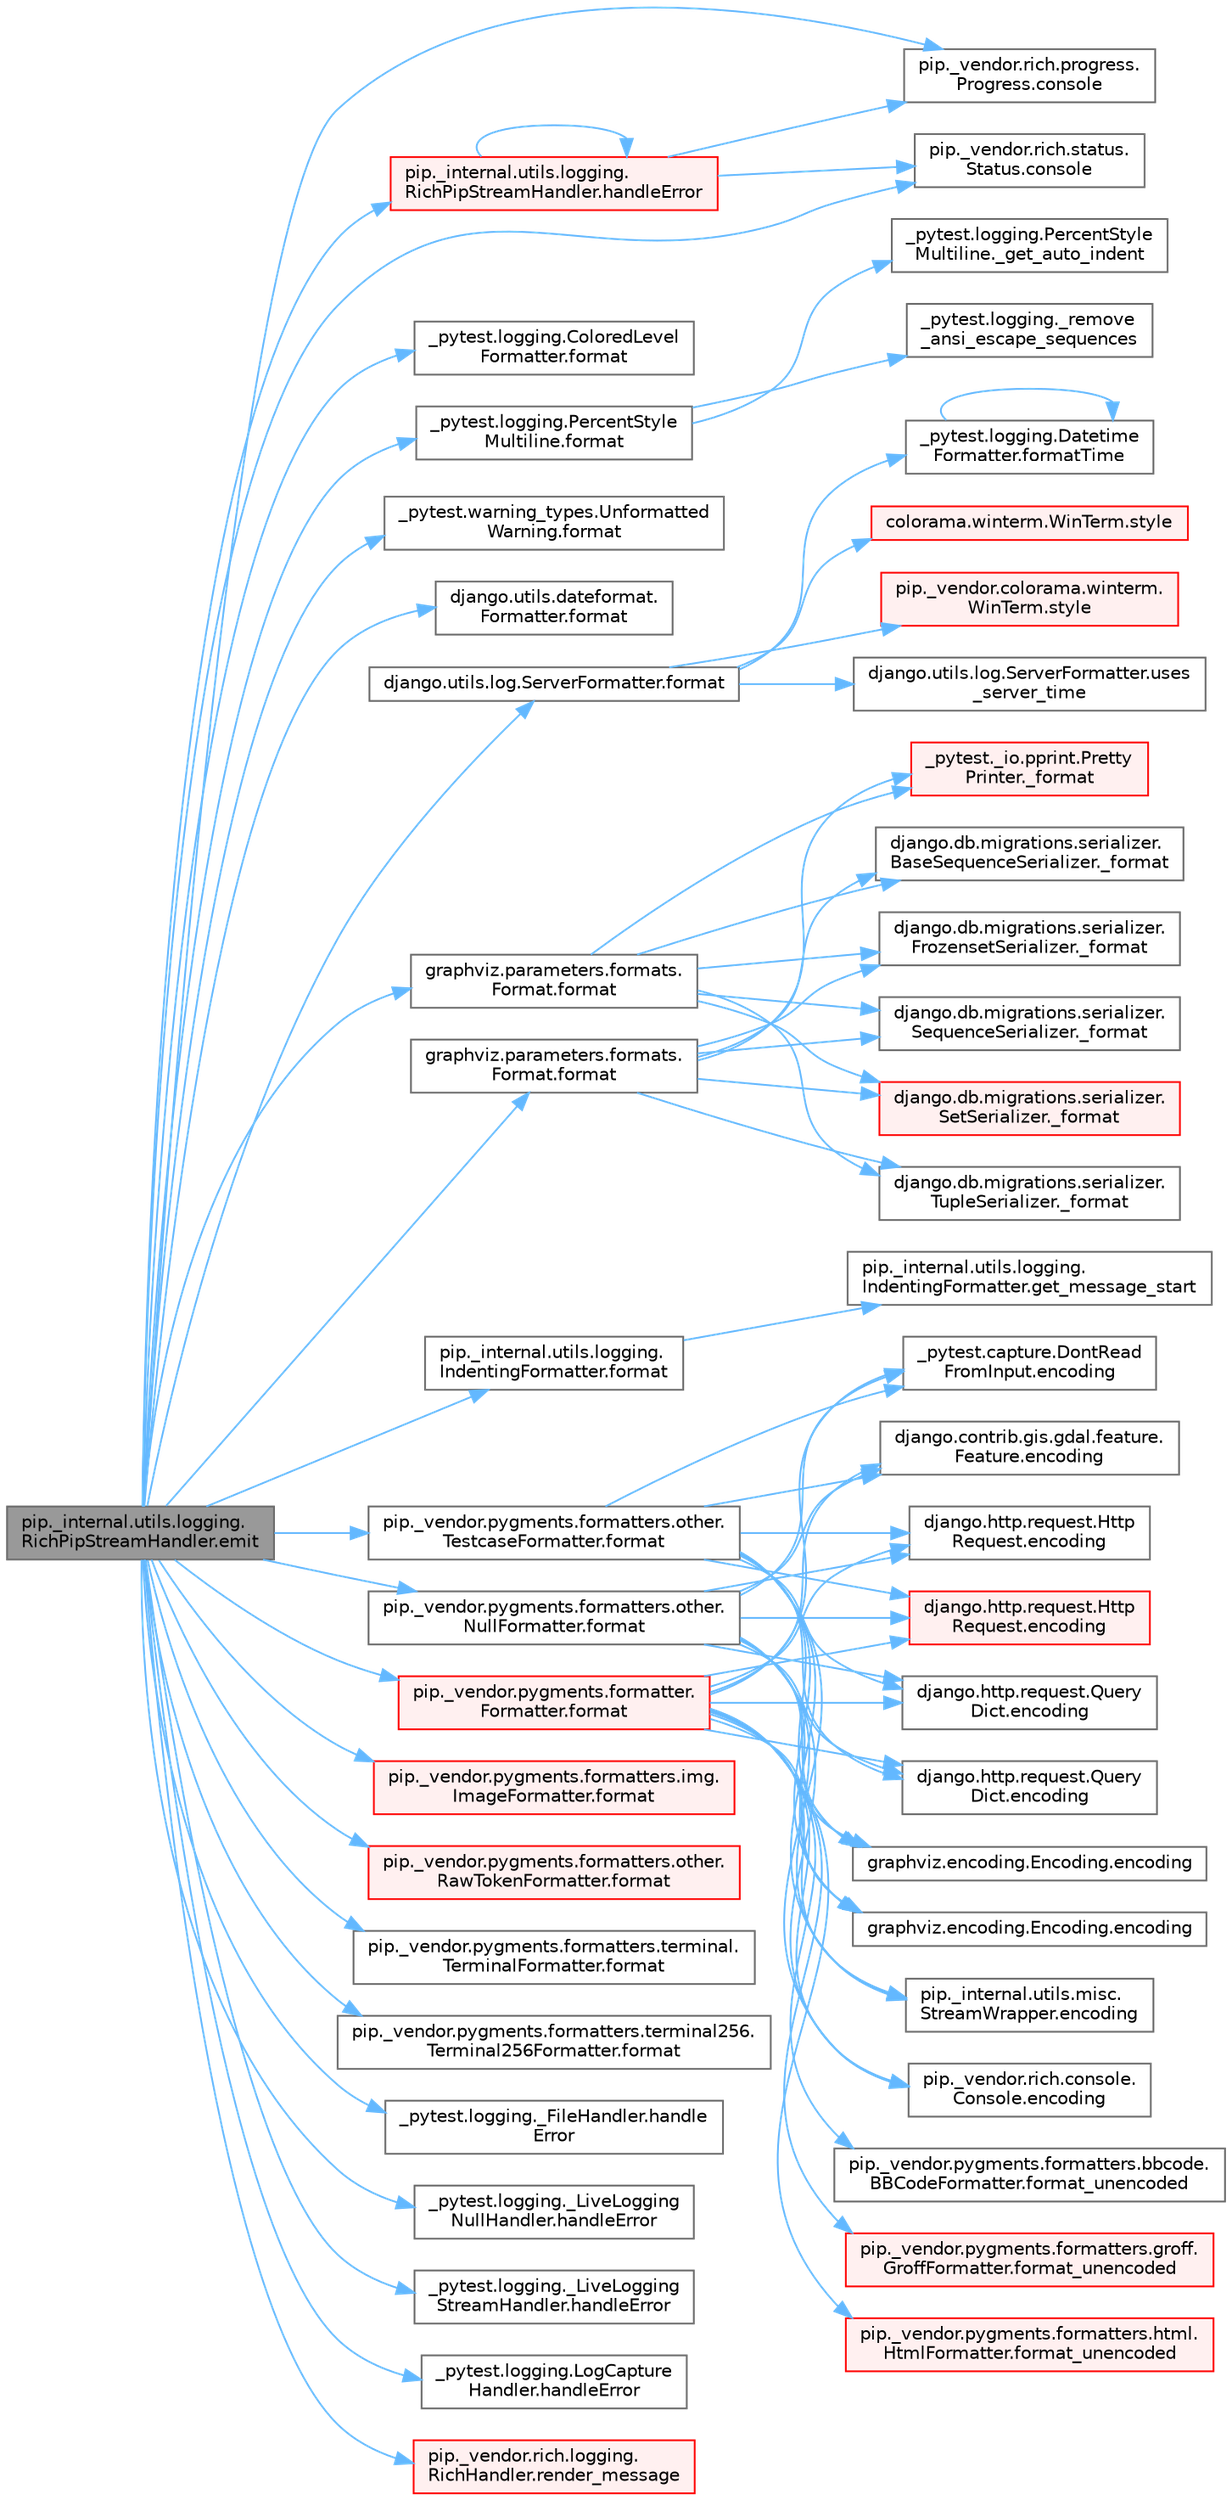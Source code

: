 digraph "pip._internal.utils.logging.RichPipStreamHandler.emit"
{
 // LATEX_PDF_SIZE
  bgcolor="transparent";
  edge [fontname=Helvetica,fontsize=10,labelfontname=Helvetica,labelfontsize=10];
  node [fontname=Helvetica,fontsize=10,shape=box,height=0.2,width=0.4];
  rankdir="LR";
  Node1 [id="Node000001",label="pip._internal.utils.logging.\lRichPipStreamHandler.emit",height=0.2,width=0.4,color="gray40", fillcolor="grey60", style="filled", fontcolor="black",tooltip=" "];
  Node1 -> Node2 [id="edge1_Node000001_Node000002",color="steelblue1",style="solid",tooltip=" "];
  Node2 [id="Node000002",label="pip._vendor.rich.progress.\lProgress.console",height=0.2,width=0.4,color="grey40", fillcolor="white", style="filled",URL="$classpip_1_1__vendor_1_1rich_1_1progress_1_1_progress.html#a305fb20d20396c0dd67ac80a28aa9a1d",tooltip=" "];
  Node1 -> Node3 [id="edge2_Node000001_Node000003",color="steelblue1",style="solid",tooltip=" "];
  Node3 [id="Node000003",label="pip._vendor.rich.status.\lStatus.console",height=0.2,width=0.4,color="grey40", fillcolor="white", style="filled",URL="$classpip_1_1__vendor_1_1rich_1_1status_1_1_status.html#ace3cadb1aad4de049f8c26fa9211e4f7",tooltip=" "];
  Node1 -> Node4 [id="edge3_Node000001_Node000004",color="steelblue1",style="solid",tooltip=" "];
  Node4 [id="Node000004",label="_pytest.logging.ColoredLevel\lFormatter.format",height=0.2,width=0.4,color="grey40", fillcolor="white", style="filled",URL="$class__pytest_1_1logging_1_1_colored_level_formatter.html#a3154efa53ed22195e45e0ff6baa854ee",tooltip=" "];
  Node1 -> Node5 [id="edge4_Node000001_Node000005",color="steelblue1",style="solid",tooltip=" "];
  Node5 [id="Node000005",label="_pytest.logging.PercentStyle\lMultiline.format",height=0.2,width=0.4,color="grey40", fillcolor="white", style="filled",URL="$class__pytest_1_1logging_1_1_percent_style_multiline.html#abb14f6a8681d6c6d1d77ac62d0dec148",tooltip=" "];
  Node5 -> Node6 [id="edge5_Node000005_Node000006",color="steelblue1",style="solid",tooltip=" "];
  Node6 [id="Node000006",label="_pytest.logging.PercentStyle\lMultiline._get_auto_indent",height=0.2,width=0.4,color="grey40", fillcolor="white", style="filled",URL="$class__pytest_1_1logging_1_1_percent_style_multiline.html#a437c59852a584fdbc86afd4881ba652c",tooltip=" "];
  Node5 -> Node7 [id="edge6_Node000005_Node000007",color="steelblue1",style="solid",tooltip=" "];
  Node7 [id="Node000007",label="_pytest.logging._remove\l_ansi_escape_sequences",height=0.2,width=0.4,color="grey40", fillcolor="white", style="filled",URL="$namespace__pytest_1_1logging.html#a1d62e543c7b5c0623fc03bac50195964",tooltip=" "];
  Node1 -> Node8 [id="edge7_Node000001_Node000008",color="steelblue1",style="solid",tooltip=" "];
  Node8 [id="Node000008",label="_pytest.warning_types.Unformatted\lWarning.format",height=0.2,width=0.4,color="grey40", fillcolor="white", style="filled",URL="$class__pytest_1_1warning__types_1_1_unformatted_warning.html#a458dc97de342e3ba4dbc8059a6f230a4",tooltip=" "];
  Node1 -> Node9 [id="edge8_Node000001_Node000009",color="steelblue1",style="solid",tooltip=" "];
  Node9 [id="Node000009",label="django.utils.dateformat.\lFormatter.format",height=0.2,width=0.4,color="grey40", fillcolor="white", style="filled",URL="$classdjango_1_1utils_1_1dateformat_1_1_formatter.html#a3dce29baf6a69f68ce83ce1122904e5a",tooltip=" "];
  Node1 -> Node10 [id="edge9_Node000001_Node000010",color="steelblue1",style="solid",tooltip=" "];
  Node10 [id="Node000010",label="django.utils.log.ServerFormatter.format",height=0.2,width=0.4,color="grey40", fillcolor="white", style="filled",URL="$classdjango_1_1utils_1_1log_1_1_server_formatter.html#a0d8ef7ec5e5f76b1da8d16759ccdc5a3",tooltip=" "];
  Node10 -> Node11 [id="edge10_Node000010_Node000011",color="steelblue1",style="solid",tooltip=" "];
  Node11 [id="Node000011",label="_pytest.logging.Datetime\lFormatter.formatTime",height=0.2,width=0.4,color="grey40", fillcolor="white", style="filled",URL="$class__pytest_1_1logging_1_1_datetime_formatter.html#ad1340677e5c8e80b6e826d0e0c2097c5",tooltip=" "];
  Node11 -> Node11 [id="edge11_Node000011_Node000011",color="steelblue1",style="solid",tooltip=" "];
  Node10 -> Node12 [id="edge12_Node000010_Node000012",color="steelblue1",style="solid",tooltip=" "];
  Node12 [id="Node000012",label="colorama.winterm.WinTerm.style",height=0.2,width=0.4,color="red", fillcolor="#FFF0F0", style="filled",URL="$classcolorama_1_1winterm_1_1_win_term.html#a506343ed97737721f4046d5e741a8b2c",tooltip=" "];
  Node10 -> Node17 [id="edge13_Node000010_Node000017",color="steelblue1",style="solid",tooltip=" "];
  Node17 [id="Node000017",label="pip._vendor.colorama.winterm.\lWinTerm.style",height=0.2,width=0.4,color="red", fillcolor="#FFF0F0", style="filled",URL="$classpip_1_1__vendor_1_1colorama_1_1winterm_1_1_win_term.html#a942dc25f8c2ec982d2ff799ec02ec593",tooltip=" "];
  Node10 -> Node18 [id="edge14_Node000010_Node000018",color="steelblue1",style="solid",tooltip=" "];
  Node18 [id="Node000018",label="django.utils.log.ServerFormatter.uses\l_server_time",height=0.2,width=0.4,color="grey40", fillcolor="white", style="filled",URL="$classdjango_1_1utils_1_1log_1_1_server_formatter.html#a6e2d294b3922a43ffa055307e71defe4",tooltip=" "];
  Node1 -> Node19 [id="edge15_Node000001_Node000019",color="steelblue1",style="solid",tooltip=" "];
  Node19 [id="Node000019",label="graphviz.parameters.formats.\lFormat.format",height=0.2,width=0.4,color="grey40", fillcolor="white", style="filled",URL="$classgraphviz_1_1parameters_1_1formats_1_1_format.html#ab14cf581c3f1dfbcb2cd5aca85cdfe6d",tooltip=" "];
  Node19 -> Node20 [id="edge16_Node000019_Node000020",color="steelblue1",style="solid",tooltip=" "];
  Node20 [id="Node000020",label="_pytest._io.pprint.Pretty\lPrinter._format",height=0.2,width=0.4,color="red", fillcolor="#FFF0F0", style="filled",URL="$class__pytest_1_1__io_1_1pprint_1_1_pretty_printer.html#a355f3e8e9d415a6e10dc2b4bca5ce2cf",tooltip=" "];
  Node19 -> Node23 [id="edge17_Node000019_Node000023",color="steelblue1",style="solid",tooltip=" "];
  Node23 [id="Node000023",label="django.db.migrations.serializer.\lBaseSequenceSerializer._format",height=0.2,width=0.4,color="grey40", fillcolor="white", style="filled",URL="$classdjango_1_1db_1_1migrations_1_1serializer_1_1_base_sequence_serializer.html#abb9b3b91fdaeadae121f734931d29c54",tooltip=" "];
  Node19 -> Node24 [id="edge18_Node000019_Node000024",color="steelblue1",style="solid",tooltip=" "];
  Node24 [id="Node000024",label="django.db.migrations.serializer.\lFrozensetSerializer._format",height=0.2,width=0.4,color="grey40", fillcolor="white", style="filled",URL="$classdjango_1_1db_1_1migrations_1_1serializer_1_1_frozenset_serializer.html#ad4277517a475df5fe6ad5664b8ee8b6d",tooltip=" "];
  Node19 -> Node25 [id="edge19_Node000019_Node000025",color="steelblue1",style="solid",tooltip=" "];
  Node25 [id="Node000025",label="django.db.migrations.serializer.\lSequenceSerializer._format",height=0.2,width=0.4,color="grey40", fillcolor="white", style="filled",URL="$classdjango_1_1db_1_1migrations_1_1serializer_1_1_sequence_serializer.html#a5c74914573e3d7b5c2618f095f8d6bfb",tooltip=" "];
  Node19 -> Node26 [id="edge20_Node000019_Node000026",color="steelblue1",style="solid",tooltip=" "];
  Node26 [id="Node000026",label="django.db.migrations.serializer.\lSetSerializer._format",height=0.2,width=0.4,color="red", fillcolor="#FFF0F0", style="filled",URL="$classdjango_1_1db_1_1migrations_1_1serializer_1_1_set_serializer.html#a1d6076a3f50e13eb091ca873f4e98a04",tooltip=" "];
  Node19 -> Node3543 [id="edge21_Node000019_Node003543",color="steelblue1",style="solid",tooltip=" "];
  Node3543 [id="Node003543",label="django.db.migrations.serializer.\lTupleSerializer._format",height=0.2,width=0.4,color="grey40", fillcolor="white", style="filled",URL="$classdjango_1_1db_1_1migrations_1_1serializer_1_1_tuple_serializer.html#adedc291614a14f5399c01a6026eed276",tooltip=" "];
  Node1 -> Node3546 [id="edge22_Node000001_Node003546",color="steelblue1",style="solid",tooltip=" "];
  Node3546 [id="Node003546",label="graphviz.parameters.formats.\lFormat.format",height=0.2,width=0.4,color="grey40", fillcolor="white", style="filled",URL="$classgraphviz_1_1parameters_1_1formats_1_1_format.html#a3299ef91ebe171a2c6cf17e40e56fe20",tooltip=" "];
  Node3546 -> Node20 [id="edge23_Node003546_Node000020",color="steelblue1",style="solid",tooltip=" "];
  Node3546 -> Node23 [id="edge24_Node003546_Node000023",color="steelblue1",style="solid",tooltip=" "];
  Node3546 -> Node24 [id="edge25_Node003546_Node000024",color="steelblue1",style="solid",tooltip=" "];
  Node3546 -> Node25 [id="edge26_Node003546_Node000025",color="steelblue1",style="solid",tooltip=" "];
  Node3546 -> Node26 [id="edge27_Node003546_Node000026",color="steelblue1",style="solid",tooltip=" "];
  Node3546 -> Node3543 [id="edge28_Node003546_Node003543",color="steelblue1",style="solid",tooltip=" "];
  Node1 -> Node3547 [id="edge29_Node000001_Node003547",color="steelblue1",style="solid",tooltip=" "];
  Node3547 [id="Node003547",label="pip._internal.utils.logging.\lIndentingFormatter.format",height=0.2,width=0.4,color="grey40", fillcolor="white", style="filled",URL="$classpip_1_1__internal_1_1utils_1_1logging_1_1_indenting_formatter.html#a940113926ebf6558a27f2f54905d8d4c",tooltip=" "];
  Node3547 -> Node3548 [id="edge30_Node003547_Node003548",color="steelblue1",style="solid",tooltip=" "];
  Node3548 [id="Node003548",label="pip._internal.utils.logging.\lIndentingFormatter.get_message_start",height=0.2,width=0.4,color="grey40", fillcolor="white", style="filled",URL="$classpip_1_1__internal_1_1utils_1_1logging_1_1_indenting_formatter.html#af4e804c5ebf6fdd402d5df0e107fa43c",tooltip=" "];
  Node1 -> Node3549 [id="edge31_Node000001_Node003549",color="steelblue1",style="solid",tooltip=" "];
  Node3549 [id="Node003549",label="pip._vendor.pygments.formatter.\lFormatter.format",height=0.2,width=0.4,color="red", fillcolor="#FFF0F0", style="filled",URL="$classpip_1_1__vendor_1_1pygments_1_1formatter_1_1_formatter.html#a11054ddaa650b704c79f1ea0500b1e1e",tooltip=" "];
  Node3549 -> Node415 [id="edge32_Node003549_Node000415",color="steelblue1",style="solid",tooltip=" "];
  Node415 [id="Node000415",label="_pytest.capture.DontRead\lFromInput.encoding",height=0.2,width=0.4,color="grey40", fillcolor="white", style="filled",URL="$class__pytest_1_1capture_1_1_dont_read_from_input.html#a40a0e1b26db1f2cf579f1ab5d3903097",tooltip=" "];
  Node3549 -> Node416 [id="edge33_Node003549_Node000416",color="steelblue1",style="solid",tooltip=" "];
  Node416 [id="Node000416",label="django.contrib.gis.gdal.feature.\lFeature.encoding",height=0.2,width=0.4,color="grey40", fillcolor="white", style="filled",URL="$classdjango_1_1contrib_1_1gis_1_1gdal_1_1feature_1_1_feature.html#a61ef7866406f46787c45d0040e4f2588",tooltip=" "];
  Node3549 -> Node417 [id="edge34_Node003549_Node000417",color="steelblue1",style="solid",tooltip=" "];
  Node417 [id="Node000417",label="django.http.request.Http\lRequest.encoding",height=0.2,width=0.4,color="grey40", fillcolor="white", style="filled",URL="$classdjango_1_1http_1_1request_1_1_http_request.html#affc440df209dd1fb33d63b8fce39f3b2",tooltip=" "];
  Node3549 -> Node418 [id="edge35_Node003549_Node000418",color="steelblue1",style="solid",tooltip=" "];
  Node418 [id="Node000418",label="django.http.request.Http\lRequest.encoding",height=0.2,width=0.4,color="red", fillcolor="#FFF0F0", style="filled",URL="$classdjango_1_1http_1_1request_1_1_http_request.html#a09c32945992a963608d955c2618ead79",tooltip=" "];
  Node3549 -> Node422 [id="edge36_Node003549_Node000422",color="steelblue1",style="solid",tooltip=" "];
  Node422 [id="Node000422",label="django.http.request.Query\lDict.encoding",height=0.2,width=0.4,color="grey40", fillcolor="white", style="filled",URL="$classdjango_1_1http_1_1request_1_1_query_dict.html#ae1a9e4aa8ebe4d1dd0aa02e9388b0acd",tooltip=" "];
  Node3549 -> Node423 [id="edge37_Node003549_Node000423",color="steelblue1",style="solid",tooltip=" "];
  Node423 [id="Node000423",label="django.http.request.Query\lDict.encoding",height=0.2,width=0.4,color="grey40", fillcolor="white", style="filled",URL="$classdjango_1_1http_1_1request_1_1_query_dict.html#aade836c6d0fadbe21ef181917ca28ea8",tooltip=" "];
  Node3549 -> Node424 [id="edge38_Node003549_Node000424",color="steelblue1",style="solid",tooltip=" "];
  Node424 [id="Node000424",label="graphviz.encoding.Encoding.encoding",height=0.2,width=0.4,color="grey40", fillcolor="white", style="filled",URL="$classgraphviz_1_1encoding_1_1_encoding.html#a4be64c43fe62823ffb51d9d4706f3c3d",tooltip=" "];
  Node3549 -> Node425 [id="edge39_Node003549_Node000425",color="steelblue1",style="solid",tooltip=" "];
  Node425 [id="Node000425",label="graphviz.encoding.Encoding.encoding",height=0.2,width=0.4,color="grey40", fillcolor="white", style="filled",URL="$classgraphviz_1_1encoding_1_1_encoding.html#ade16bad413f6cc9b3776aa3c580e7251",tooltip=" "];
  Node3549 -> Node426 [id="edge40_Node003549_Node000426",color="steelblue1",style="solid",tooltip=" "];
  Node426 [id="Node000426",label="pip._internal.utils.misc.\lStreamWrapper.encoding",height=0.2,width=0.4,color="grey40", fillcolor="white", style="filled",URL="$classpip_1_1__internal_1_1utils_1_1misc_1_1_stream_wrapper.html#ae516d377684b88c1d5ed9b0b670a2a0b",tooltip=" "];
  Node3549 -> Node427 [id="edge41_Node003549_Node000427",color="steelblue1",style="solid",tooltip=" "];
  Node427 [id="Node000427",label="pip._vendor.rich.console.\lConsole.encoding",height=0.2,width=0.4,color="grey40", fillcolor="white", style="filled",URL="$classpip_1_1__vendor_1_1rich_1_1console_1_1_console.html#aaa95f0495607d199f34c4ebd90ea1cfe",tooltip=" "];
  Node3549 -> Node3550 [id="edge42_Node003549_Node003550",color="steelblue1",style="solid",tooltip=" "];
  Node3550 [id="Node003550",label="pip._vendor.pygments.formatters.bbcode.\lBBCodeFormatter.format_unencoded",height=0.2,width=0.4,color="grey40", fillcolor="white", style="filled",URL="$classpip_1_1__vendor_1_1pygments_1_1formatters_1_1bbcode_1_1_b_b_code_formatter.html#aaa067a53f7493636e65def5961e4d422",tooltip=" "];
  Node3549 -> Node3551 [id="edge43_Node003549_Node003551",color="steelblue1",style="solid",tooltip=" "];
  Node3551 [id="Node003551",label="pip._vendor.pygments.formatters.groff.\lGroffFormatter.format_unencoded",height=0.2,width=0.4,color="red", fillcolor="#FFF0F0", style="filled",URL="$classpip_1_1__vendor_1_1pygments_1_1formatters_1_1groff_1_1_groff_formatter.html#a7cf1f01b75aa6d5b579dcef32ae2ef8f",tooltip=" "];
  Node3549 -> Node3636 [id="edge44_Node003549_Node003636",color="steelblue1",style="solid",tooltip=" "];
  Node3636 [id="Node003636",label="pip._vendor.pygments.formatters.html.\lHtmlFormatter.format_unencoded",height=0.2,width=0.4,color="red", fillcolor="#FFF0F0", style="filled",URL="$classpip_1_1__vendor_1_1pygments_1_1formatters_1_1html_1_1_html_formatter.html#a296a51115f9ec5f6663333a86e0df5b0",tooltip=" "];
  Node1 -> Node3663 [id="edge45_Node000001_Node003663",color="steelblue1",style="solid",tooltip=" "];
  Node3663 [id="Node003663",label="pip._vendor.pygments.formatters.img.\lImageFormatter.format",height=0.2,width=0.4,color="red", fillcolor="#FFF0F0", style="filled",URL="$classpip_1_1__vendor_1_1pygments_1_1formatters_1_1img_1_1_image_formatter.html#a169e809cf47aba6b13231d4807e43717",tooltip=" "];
  Node1 -> Node3678 [id="edge46_Node000001_Node003678",color="steelblue1",style="solid",tooltip=" "];
  Node3678 [id="Node003678",label="pip._vendor.pygments.formatters.other.\lNullFormatter.format",height=0.2,width=0.4,color="grey40", fillcolor="white", style="filled",URL="$classpip_1_1__vendor_1_1pygments_1_1formatters_1_1other_1_1_null_formatter.html#af80b2d23b52b5000c07970e5468b5515",tooltip=" "];
  Node3678 -> Node415 [id="edge47_Node003678_Node000415",color="steelblue1",style="solid",tooltip=" "];
  Node3678 -> Node416 [id="edge48_Node003678_Node000416",color="steelblue1",style="solid",tooltip=" "];
  Node3678 -> Node417 [id="edge49_Node003678_Node000417",color="steelblue1",style="solid",tooltip=" "];
  Node3678 -> Node418 [id="edge50_Node003678_Node000418",color="steelblue1",style="solid",tooltip=" "];
  Node3678 -> Node422 [id="edge51_Node003678_Node000422",color="steelblue1",style="solid",tooltip=" "];
  Node3678 -> Node423 [id="edge52_Node003678_Node000423",color="steelblue1",style="solid",tooltip=" "];
  Node3678 -> Node424 [id="edge53_Node003678_Node000424",color="steelblue1",style="solid",tooltip=" "];
  Node3678 -> Node425 [id="edge54_Node003678_Node000425",color="steelblue1",style="solid",tooltip=" "];
  Node3678 -> Node426 [id="edge55_Node003678_Node000426",color="steelblue1",style="solid",tooltip=" "];
  Node3678 -> Node427 [id="edge56_Node003678_Node000427",color="steelblue1",style="solid",tooltip=" "];
  Node1 -> Node3679 [id="edge57_Node000001_Node003679",color="steelblue1",style="solid",tooltip=" "];
  Node3679 [id="Node003679",label="pip._vendor.pygments.formatters.other.\lRawTokenFormatter.format",height=0.2,width=0.4,color="red", fillcolor="#FFF0F0", style="filled",URL="$classpip_1_1__vendor_1_1pygments_1_1formatters_1_1other_1_1_raw_token_formatter.html#a98cd5202321be47ee2fcb31038a40c38",tooltip=" "];
  Node1 -> Node3684 [id="edge58_Node000001_Node003684",color="steelblue1",style="solid",tooltip=" "];
  Node3684 [id="Node003684",label="pip._vendor.pygments.formatters.other.\lTestcaseFormatter.format",height=0.2,width=0.4,color="grey40", fillcolor="white", style="filled",URL="$classpip_1_1__vendor_1_1pygments_1_1formatters_1_1other_1_1_testcase_formatter.html#a430164407c4caeafdafa4bb7b9645082",tooltip=" "];
  Node3684 -> Node415 [id="edge59_Node003684_Node000415",color="steelblue1",style="solid",tooltip=" "];
  Node3684 -> Node416 [id="edge60_Node003684_Node000416",color="steelblue1",style="solid",tooltip=" "];
  Node3684 -> Node417 [id="edge61_Node003684_Node000417",color="steelblue1",style="solid",tooltip=" "];
  Node3684 -> Node418 [id="edge62_Node003684_Node000418",color="steelblue1",style="solid",tooltip=" "];
  Node3684 -> Node422 [id="edge63_Node003684_Node000422",color="steelblue1",style="solid",tooltip=" "];
  Node3684 -> Node423 [id="edge64_Node003684_Node000423",color="steelblue1",style="solid",tooltip=" "];
  Node3684 -> Node424 [id="edge65_Node003684_Node000424",color="steelblue1",style="solid",tooltip=" "];
  Node3684 -> Node425 [id="edge66_Node003684_Node000425",color="steelblue1",style="solid",tooltip=" "];
  Node3684 -> Node426 [id="edge67_Node003684_Node000426",color="steelblue1",style="solid",tooltip=" "];
  Node3684 -> Node427 [id="edge68_Node003684_Node000427",color="steelblue1",style="solid",tooltip=" "];
  Node1 -> Node3685 [id="edge69_Node000001_Node003685",color="steelblue1",style="solid",tooltip=" "];
  Node3685 [id="Node003685",label="pip._vendor.pygments.formatters.terminal.\lTerminalFormatter.format",height=0.2,width=0.4,color="grey40", fillcolor="white", style="filled",URL="$classpip_1_1__vendor_1_1pygments_1_1formatters_1_1terminal_1_1_terminal_formatter.html#ae9abcdc470c824c9033f866f80874be3",tooltip=" "];
  Node1 -> Node3686 [id="edge70_Node000001_Node003686",color="steelblue1",style="solid",tooltip=" "];
  Node3686 [id="Node003686",label="pip._vendor.pygments.formatters.terminal256.\lTerminal256Formatter.format",height=0.2,width=0.4,color="grey40", fillcolor="white", style="filled",URL="$classpip_1_1__vendor_1_1pygments_1_1formatters_1_1terminal256_1_1_terminal256_formatter.html#ae00b96c07fd7c57a7e6db54665af2d5f",tooltip=" "];
  Node1 -> Node4526 [id="edge71_Node000001_Node004526",color="steelblue1",style="solid",tooltip=" "];
  Node4526 [id="Node004526",label="_pytest.logging._FileHandler.handle\lError",height=0.2,width=0.4,color="grey40", fillcolor="white", style="filled",URL="$class__pytest_1_1logging_1_1___file_handler.html#ad861a847403d6e47c8e96b2242bc5be6",tooltip=" "];
  Node1 -> Node4527 [id="edge72_Node000001_Node004527",color="steelblue1",style="solid",tooltip=" "];
  Node4527 [id="Node004527",label="_pytest.logging._LiveLogging\lNullHandler.handleError",height=0.2,width=0.4,color="grey40", fillcolor="white", style="filled",URL="$class__pytest_1_1logging_1_1___live_logging_null_handler.html#a14b36bb4995bd846213c30fdb8f8e752",tooltip=" "];
  Node1 -> Node4528 [id="edge73_Node000001_Node004528",color="steelblue1",style="solid",tooltip=" "];
  Node4528 [id="Node004528",label="_pytest.logging._LiveLogging\lStreamHandler.handleError",height=0.2,width=0.4,color="grey40", fillcolor="white", style="filled",URL="$class__pytest_1_1logging_1_1___live_logging_stream_handler.html#a0e5ef1fe2997d98ab2f879ab8402a213",tooltip=" "];
  Node1 -> Node4529 [id="edge74_Node000001_Node004529",color="steelblue1",style="solid",tooltip=" "];
  Node4529 [id="Node004529",label="_pytest.logging.LogCapture\lHandler.handleError",height=0.2,width=0.4,color="grey40", fillcolor="white", style="filled",URL="$class__pytest_1_1logging_1_1_log_capture_handler.html#a430dd312f857b94a66d5309b646f0ddc",tooltip=" "];
  Node1 -> Node4530 [id="edge75_Node000001_Node004530",color="steelblue1",style="solid",tooltip=" "];
  Node4530 [id="Node004530",label="pip._internal.utils.logging.\lRichPipStreamHandler.handleError",height=0.2,width=0.4,color="red", fillcolor="#FFF0F0", style="filled",URL="$classpip_1_1__internal_1_1utils_1_1logging_1_1_rich_pip_stream_handler.html#ab40f5bae382aeef3ebb751ffd05da36e",tooltip=" "];
  Node4530 -> Node2 [id="edge76_Node004530_Node000002",color="steelblue1",style="solid",tooltip=" "];
  Node4530 -> Node3 [id="edge77_Node004530_Node000003",color="steelblue1",style="solid",tooltip=" "];
  Node4530 -> Node4530 [id="edge78_Node004530_Node004530",color="steelblue1",style="solid",tooltip=" "];
  Node1 -> Node4532 [id="edge79_Node000001_Node004532",color="steelblue1",style="solid",tooltip=" "];
  Node4532 [id="Node004532",label="pip._vendor.rich.logging.\lRichHandler.render_message",height=0.2,width=0.4,color="red", fillcolor="#FFF0F0", style="filled",URL="$classpip_1_1__vendor_1_1rich_1_1logging_1_1_rich_handler.html#a9107db7a8c42f02d46e5b88f309d38c6",tooltip=" "];
}
